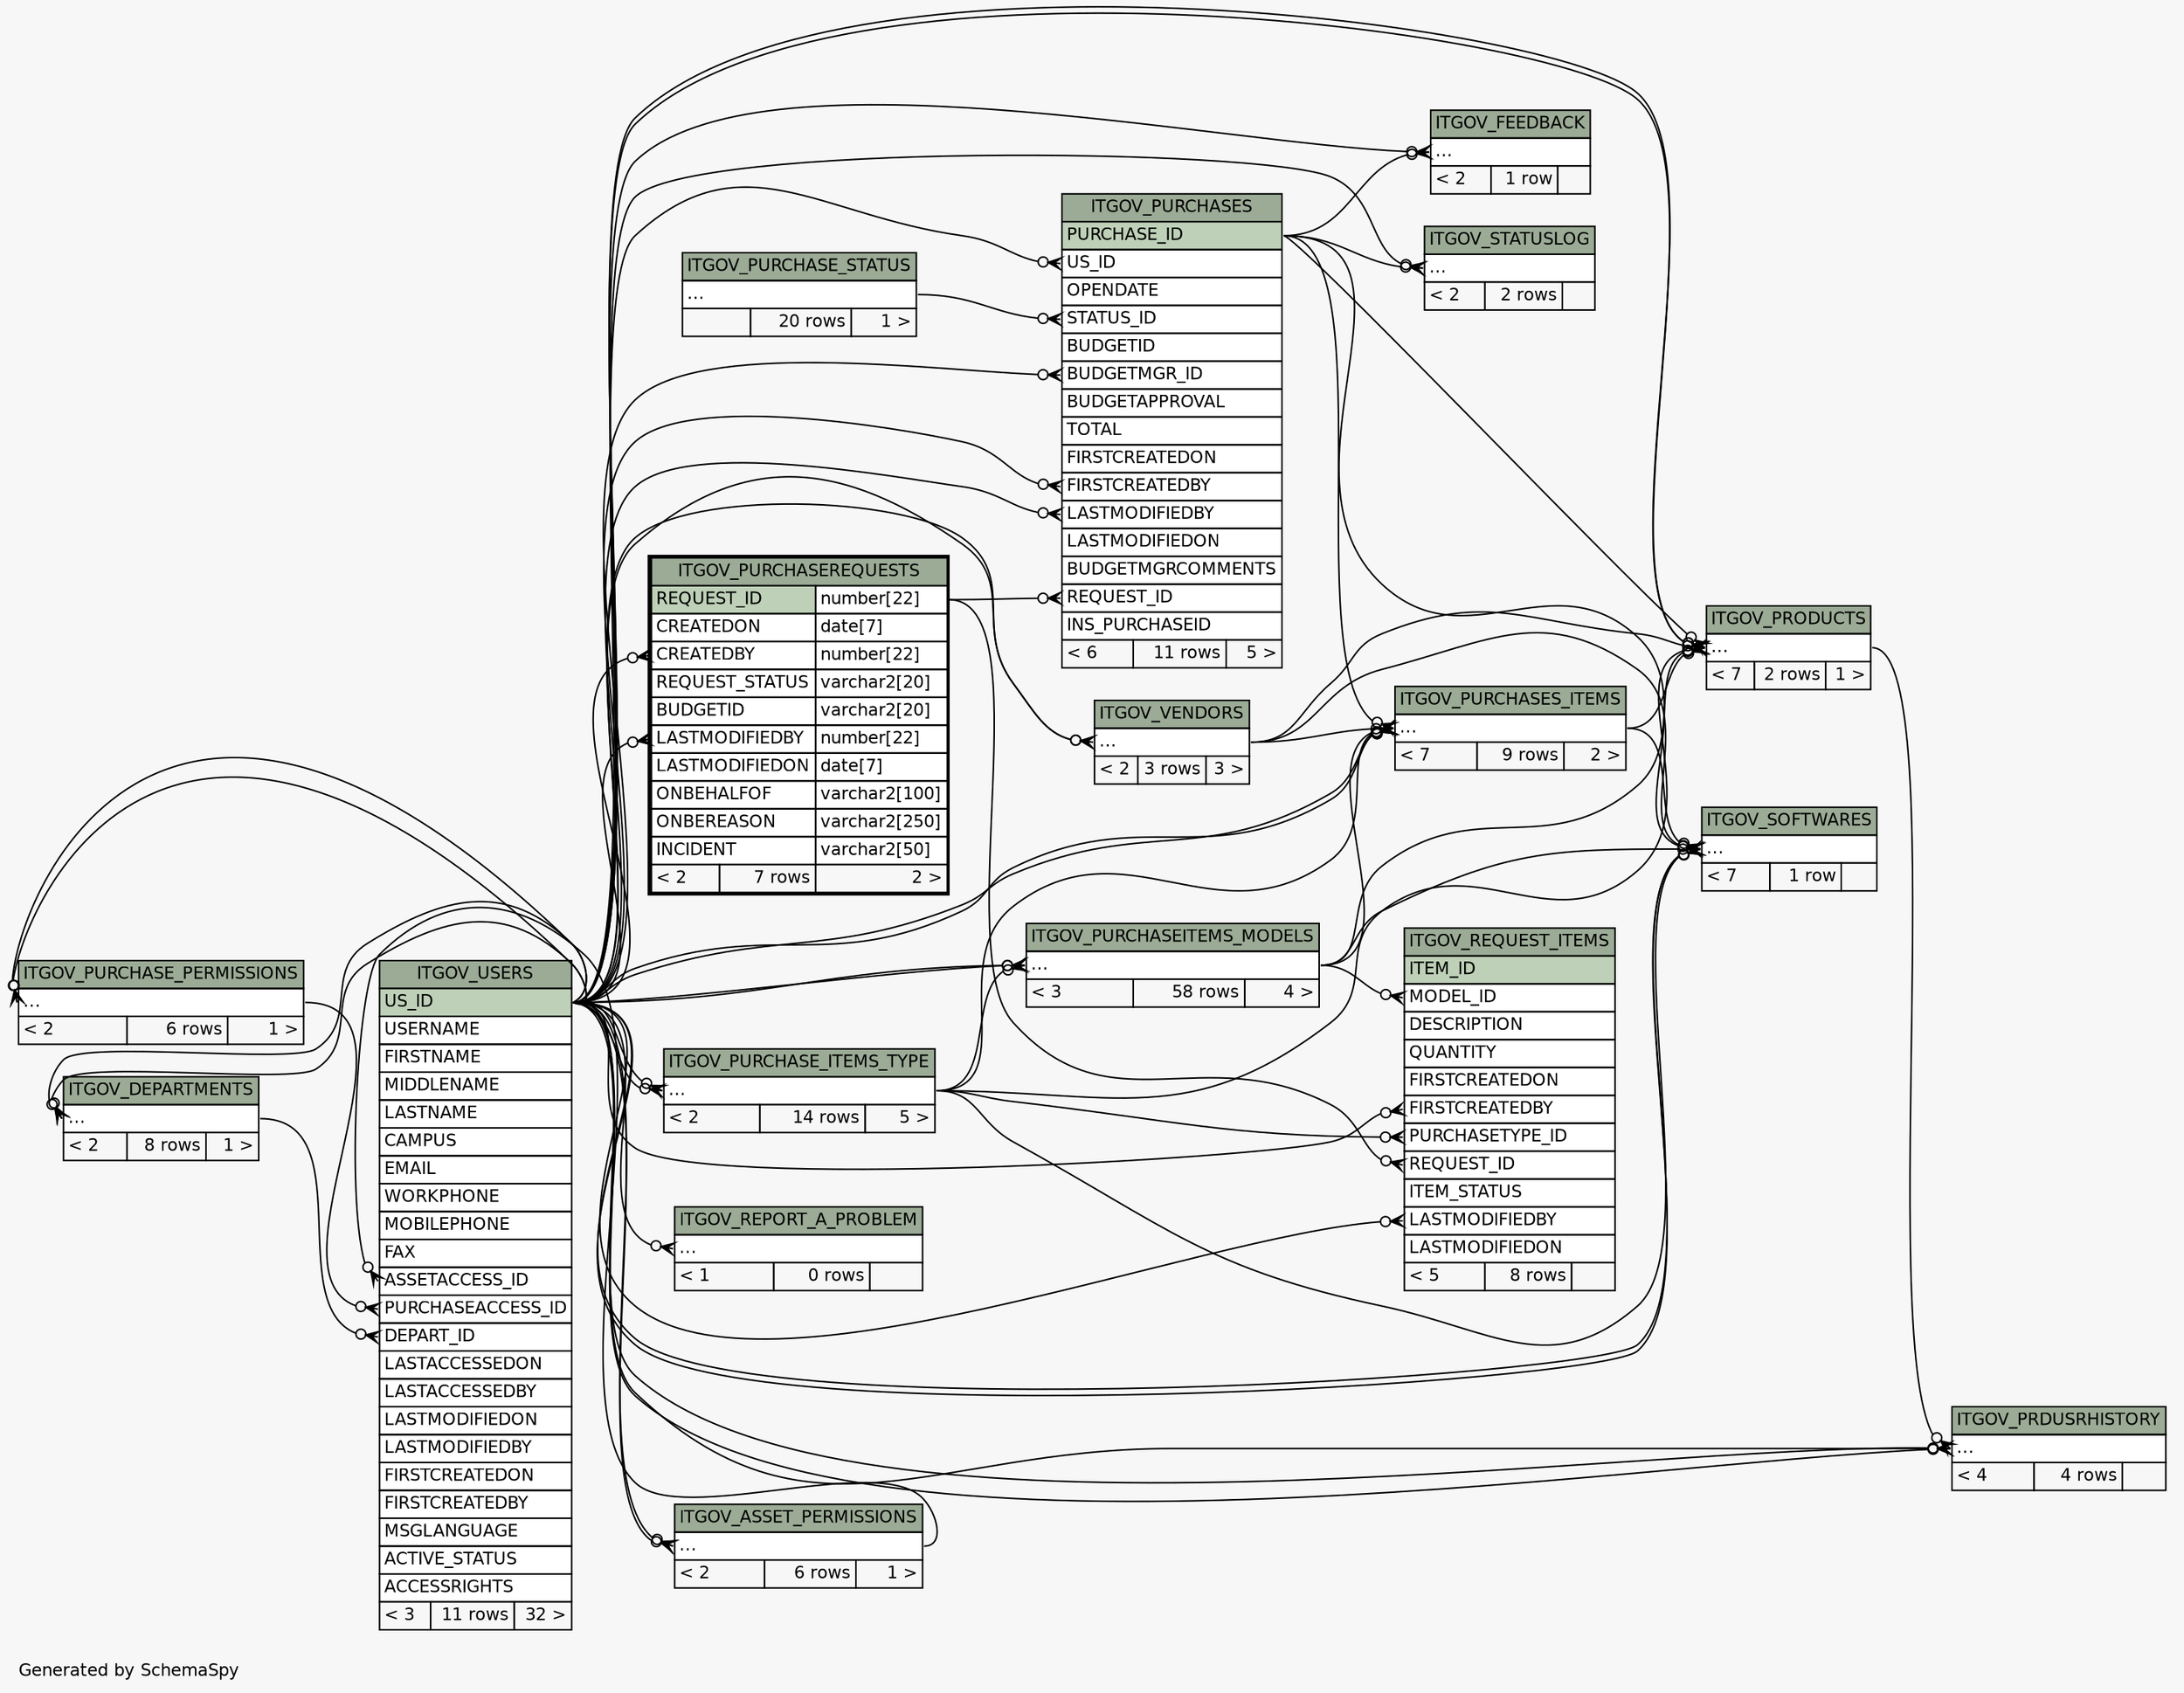 // dot 2.28.0 on Windows 7 6.1
// SchemaSpy rev 590
digraph "twoDegreesRelationshipsDiagram" {
  graph [
    rankdir="RL"
    bgcolor="#f7f7f7"
    label="\nGenerated by SchemaSpy"
    labeljust="l"
    nodesep="0.18"
    ranksep="0.46"
    fontname="Helvetica"
    fontsize="11"
  ];
  node [
    fontname="Helvetica"
    fontsize="11"
    shape="plaintext"
  ];
  edge [
    arrowsize="0.8"
  ];
  "ITGOV_ASSET_PERMISSIONS":"elipses":w -> "ITGOV_USERS":"US_ID":e [arrowhead=none dir=back arrowtail=crowodot];
  "ITGOV_ASSET_PERMISSIONS":"elipses":w -> "ITGOV_USERS":"US_ID":e [arrowhead=none dir=back arrowtail=crowodot];
  "ITGOV_DEPARTMENTS":"elipses":w -> "ITGOV_USERS":"US_ID":e [arrowhead=none dir=back arrowtail=crowodot];
  "ITGOV_DEPARTMENTS":"elipses":w -> "ITGOV_USERS":"US_ID":e [arrowhead=none dir=back arrowtail=crowodot];
  "ITGOV_FEEDBACK":"elipses":w -> "ITGOV_PURCHASES":"PURCHASE_ID":e [arrowhead=none dir=back arrowtail=crowodot];
  "ITGOV_FEEDBACK":"elipses":w -> "ITGOV_USERS":"US_ID":e [arrowhead=none dir=back arrowtail=crowodot];
  "ITGOV_PRDUSRHISTORY":"elipses":w -> "ITGOV_USERS":"US_ID":e [arrowhead=none dir=back arrowtail=crowodot];
  "ITGOV_PRDUSRHISTORY":"elipses":w -> "ITGOV_USERS":"US_ID":e [arrowhead=none dir=back arrowtail=crowodot];
  "ITGOV_PRDUSRHISTORY":"elipses":w -> "ITGOV_PRODUCTS":"elipses":e [arrowhead=none dir=back arrowtail=crowodot];
  "ITGOV_PRDUSRHISTORY":"elipses":w -> "ITGOV_USERS":"US_ID":e [arrowhead=none dir=back arrowtail=crowodot];
  "ITGOV_PRODUCTS":"elipses":w -> "ITGOV_USERS":"US_ID":e [arrowhead=none dir=back arrowtail=crowodot];
  "ITGOV_PRODUCTS":"elipses":w -> "ITGOV_USERS":"US_ID":e [arrowhead=none dir=back arrowtail=crowodot];
  "ITGOV_PRODUCTS":"elipses":w -> "ITGOV_PURCHASEITEMS_MODELS":"elipses":e [arrowhead=none dir=back arrowtail=crowodot];
  "ITGOV_PRODUCTS":"elipses":w -> "ITGOV_PURCHASES":"PURCHASE_ID":e [arrowhead=none dir=back arrowtail=crowodot];
  "ITGOV_PRODUCTS":"elipses":w -> "ITGOV_PURCHASES_ITEMS":"elipses":e [arrowhead=none dir=back arrowtail=crowodot];
  "ITGOV_PRODUCTS":"elipses":w -> "ITGOV_PURCHASE_ITEMS_TYPE":"elipses":e [arrowhead=none dir=back arrowtail=crowodot];
  "ITGOV_PRODUCTS":"elipses":w -> "ITGOV_VENDORS":"elipses":e [arrowhead=none dir=back arrowtail=crowodot];
  "ITGOV_PURCHASE_ITEMS_TYPE":"elipses":w -> "ITGOV_USERS":"US_ID":e [arrowhead=none dir=back arrowtail=crowodot];
  "ITGOV_PURCHASE_ITEMS_TYPE":"elipses":w -> "ITGOV_USERS":"US_ID":e [arrowhead=none dir=back arrowtail=crowodot];
  "ITGOV_PURCHASE_PERMISSIONS":"elipses":w -> "ITGOV_USERS":"US_ID":e [arrowhead=none dir=back arrowtail=crowodot];
  "ITGOV_PURCHASE_PERMISSIONS":"elipses":w -> "ITGOV_USERS":"US_ID":e [arrowhead=none dir=back arrowtail=crowodot];
  "ITGOV_PURCHASEITEMS_MODELS":"elipses":w -> "ITGOV_USERS":"US_ID":e [arrowhead=none dir=back arrowtail=crowodot];
  "ITGOV_PURCHASEITEMS_MODELS":"elipses":w -> "ITGOV_USERS":"US_ID":e [arrowhead=none dir=back arrowtail=crowodot];
  "ITGOV_PURCHASEITEMS_MODELS":"elipses":w -> "ITGOV_PURCHASE_ITEMS_TYPE":"elipses":e [arrowhead=none dir=back arrowtail=crowodot];
  "ITGOV_PURCHASEREQUESTS":"CREATEDBY":w -> "ITGOV_USERS":"US_ID":e [arrowhead=none dir=back arrowtail=crowodot];
  "ITGOV_PURCHASEREQUESTS":"LASTMODIFIEDBY":w -> "ITGOV_USERS":"US_ID":e [arrowhead=none dir=back arrowtail=crowodot];
  "ITGOV_PURCHASES":"BUDGETMGR_ID":w -> "ITGOV_USERS":"US_ID":e [arrowhead=none dir=back arrowtail=crowodot];
  "ITGOV_PURCHASES":"FIRSTCREATEDBY":w -> "ITGOV_USERS":"US_ID":e [arrowhead=none dir=back arrowtail=crowodot];
  "ITGOV_PURCHASES":"LASTMODIFIEDBY":w -> "ITGOV_USERS":"US_ID":e [arrowhead=none dir=back arrowtail=crowodot];
  "ITGOV_PURCHASES":"REQUEST_ID":w -> "ITGOV_PURCHASEREQUESTS":"REQUEST_ID.type":e [arrowhead=none dir=back arrowtail=crowodot];
  "ITGOV_PURCHASES":"STATUS_ID":w -> "ITGOV_PURCHASE_STATUS":"elipses":e [arrowhead=none dir=back arrowtail=crowodot];
  "ITGOV_PURCHASES":"US_ID":w -> "ITGOV_USERS":"US_ID":e [arrowhead=none dir=back arrowtail=crowodot];
  "ITGOV_PURCHASES_ITEMS":"elipses":w -> "ITGOV_USERS":"US_ID":e [arrowhead=none dir=back arrowtail=crowodot];
  "ITGOV_PURCHASES_ITEMS":"elipses":w -> "ITGOV_USERS":"US_ID":e [arrowhead=none dir=back arrowtail=crowodot];
  "ITGOV_PURCHASES_ITEMS":"elipses":w -> "ITGOV_PURCHASEITEMS_MODELS":"elipses":e [arrowhead=none dir=back arrowtail=crowodot];
  "ITGOV_PURCHASES_ITEMS":"elipses":w -> "ITGOV_PURCHASES":"PURCHASE_ID":e [arrowhead=none dir=back arrowtail=crowodot];
  "ITGOV_PURCHASES_ITEMS":"elipses":w -> "ITGOV_PURCHASE_ITEMS_TYPE":"elipses":e [arrowhead=none dir=back arrowtail=crowodot];
  "ITGOV_PURCHASES_ITEMS":"elipses":w -> "ITGOV_VENDORS":"elipses":e [arrowhead=none dir=back arrowtail=crowodot];
  "ITGOV_REPORT_A_PROBLEM":"elipses":w -> "ITGOV_USERS":"US_ID":e [arrowhead=none dir=back arrowtail=crowodot];
  "ITGOV_REQUEST_ITEMS":"FIRSTCREATEDBY":w -> "ITGOV_USERS":"US_ID":e [arrowhead=none dir=back arrowtail=crowodot];
  "ITGOV_REQUEST_ITEMS":"LASTMODIFIEDBY":w -> "ITGOV_USERS":"US_ID":e [arrowhead=none dir=back arrowtail=crowodot];
  "ITGOV_REQUEST_ITEMS":"MODEL_ID":w -> "ITGOV_PURCHASEITEMS_MODELS":"elipses":e [arrowhead=none dir=back arrowtail=crowodot];
  "ITGOV_REQUEST_ITEMS":"PURCHASETYPE_ID":w -> "ITGOV_PURCHASE_ITEMS_TYPE":"elipses":e [arrowhead=none dir=back arrowtail=crowodot];
  "ITGOV_REQUEST_ITEMS":"REQUEST_ID":w -> "ITGOV_PURCHASEREQUESTS":"REQUEST_ID.type":e [arrowhead=none dir=back arrowtail=crowodot];
  "ITGOV_SOFTWARES":"elipses":w -> "ITGOV_USERS":"US_ID":e [arrowhead=none dir=back arrowtail=crowodot];
  "ITGOV_SOFTWARES":"elipses":w -> "ITGOV_USERS":"US_ID":e [arrowhead=none dir=back arrowtail=crowodot];
  "ITGOV_SOFTWARES":"elipses":w -> "ITGOV_PURCHASEITEMS_MODELS":"elipses":e [arrowhead=none dir=back arrowtail=crowodot];
  "ITGOV_SOFTWARES":"elipses":w -> "ITGOV_PURCHASES":"PURCHASE_ID":e [arrowhead=none dir=back arrowtail=crowodot];
  "ITGOV_SOFTWARES":"elipses":w -> "ITGOV_PURCHASES_ITEMS":"elipses":e [arrowhead=none dir=back arrowtail=crowodot];
  "ITGOV_SOFTWARES":"elipses":w -> "ITGOV_PURCHASE_ITEMS_TYPE":"elipses":e [arrowhead=none dir=back arrowtail=crowodot];
  "ITGOV_SOFTWARES":"elipses":w -> "ITGOV_VENDORS":"elipses":e [arrowhead=none dir=back arrowtail=crowodot];
  "ITGOV_STATUSLOG":"elipses":w -> "ITGOV_USERS":"US_ID":e [arrowhead=none dir=back arrowtail=crowodot];
  "ITGOV_STATUSLOG":"elipses":w -> "ITGOV_PURCHASES":"PURCHASE_ID":e [arrowhead=none dir=back arrowtail=crowodot];
  "ITGOV_USERS":"ASSETACCESS_ID":w -> "ITGOV_ASSET_PERMISSIONS":"elipses":e [arrowhead=none dir=back arrowtail=crowodot];
  "ITGOV_USERS":"DEPART_ID":w -> "ITGOV_DEPARTMENTS":"elipses":e [arrowhead=none dir=back arrowtail=crowodot];
  "ITGOV_USERS":"PURCHASEACCESS_ID":w -> "ITGOV_PURCHASE_PERMISSIONS":"elipses":e [arrowhead=none dir=back arrowtail=crowodot];
  "ITGOV_VENDORS":"elipses":w -> "ITGOV_USERS":"US_ID":e [arrowhead=none dir=back arrowtail=crowodot];
  "ITGOV_VENDORS":"elipses":w -> "ITGOV_USERS":"US_ID":e [arrowhead=none dir=back arrowtail=crowodot];
  "ITGOV_ASSET_PERMISSIONS" [
    label=<
    <TABLE BORDER="0" CELLBORDER="1" CELLSPACING="0" BGCOLOR="#ffffff">
      <TR><TD COLSPAN="3" BGCOLOR="#9bab96" ALIGN="CENTER">ITGOV_ASSET_PERMISSIONS</TD></TR>
      <TR><TD PORT="elipses" COLSPAN="3" ALIGN="LEFT">...</TD></TR>
      <TR><TD ALIGN="LEFT" BGCOLOR="#f7f7f7">&lt; 2</TD><TD ALIGN="RIGHT" BGCOLOR="#f7f7f7">6 rows</TD><TD ALIGN="RIGHT" BGCOLOR="#f7f7f7">1 &gt;</TD></TR>
    </TABLE>>
    URL="ITGOV_ASSET_PERMISSIONS.html"
    tooltip="ITGOV_ASSET_PERMISSIONS"
  ];
  "ITGOV_DEPARTMENTS" [
    label=<
    <TABLE BORDER="0" CELLBORDER="1" CELLSPACING="0" BGCOLOR="#ffffff">
      <TR><TD COLSPAN="3" BGCOLOR="#9bab96" ALIGN="CENTER">ITGOV_DEPARTMENTS</TD></TR>
      <TR><TD PORT="elipses" COLSPAN="3" ALIGN="LEFT">...</TD></TR>
      <TR><TD ALIGN="LEFT" BGCOLOR="#f7f7f7">&lt; 2</TD><TD ALIGN="RIGHT" BGCOLOR="#f7f7f7">8 rows</TD><TD ALIGN="RIGHT" BGCOLOR="#f7f7f7">1 &gt;</TD></TR>
    </TABLE>>
    URL="ITGOV_DEPARTMENTS.html"
    tooltip="ITGOV_DEPARTMENTS"
  ];
  "ITGOV_FEEDBACK" [
    label=<
    <TABLE BORDER="0" CELLBORDER="1" CELLSPACING="0" BGCOLOR="#ffffff">
      <TR><TD COLSPAN="3" BGCOLOR="#9bab96" ALIGN="CENTER">ITGOV_FEEDBACK</TD></TR>
      <TR><TD PORT="elipses" COLSPAN="3" ALIGN="LEFT">...</TD></TR>
      <TR><TD ALIGN="LEFT" BGCOLOR="#f7f7f7">&lt; 2</TD><TD ALIGN="RIGHT" BGCOLOR="#f7f7f7">1 row</TD><TD ALIGN="RIGHT" BGCOLOR="#f7f7f7">  </TD></TR>
    </TABLE>>
    URL="ITGOV_FEEDBACK.html"
    tooltip="ITGOV_FEEDBACK"
  ];
  "ITGOV_PRDUSRHISTORY" [
    label=<
    <TABLE BORDER="0" CELLBORDER="1" CELLSPACING="0" BGCOLOR="#ffffff">
      <TR><TD COLSPAN="3" BGCOLOR="#9bab96" ALIGN="CENTER">ITGOV_PRDUSRHISTORY</TD></TR>
      <TR><TD PORT="elipses" COLSPAN="3" ALIGN="LEFT">...</TD></TR>
      <TR><TD ALIGN="LEFT" BGCOLOR="#f7f7f7">&lt; 4</TD><TD ALIGN="RIGHT" BGCOLOR="#f7f7f7">4 rows</TD><TD ALIGN="RIGHT" BGCOLOR="#f7f7f7">  </TD></TR>
    </TABLE>>
    URL="ITGOV_PRDUSRHISTORY.html"
    tooltip="ITGOV_PRDUSRHISTORY"
  ];
  "ITGOV_PRODUCTS" [
    label=<
    <TABLE BORDER="0" CELLBORDER="1" CELLSPACING="0" BGCOLOR="#ffffff">
      <TR><TD COLSPAN="3" BGCOLOR="#9bab96" ALIGN="CENTER">ITGOV_PRODUCTS</TD></TR>
      <TR><TD PORT="elipses" COLSPAN="3" ALIGN="LEFT">...</TD></TR>
      <TR><TD ALIGN="LEFT" BGCOLOR="#f7f7f7">&lt; 7</TD><TD ALIGN="RIGHT" BGCOLOR="#f7f7f7">2 rows</TD><TD ALIGN="RIGHT" BGCOLOR="#f7f7f7">1 &gt;</TD></TR>
    </TABLE>>
    URL="ITGOV_PRODUCTS.html"
    tooltip="ITGOV_PRODUCTS"
  ];
  "ITGOV_PURCHASE_ITEMS_TYPE" [
    label=<
    <TABLE BORDER="0" CELLBORDER="1" CELLSPACING="0" BGCOLOR="#ffffff">
      <TR><TD COLSPAN="3" BGCOLOR="#9bab96" ALIGN="CENTER">ITGOV_PURCHASE_ITEMS_TYPE</TD></TR>
      <TR><TD PORT="elipses" COLSPAN="3" ALIGN="LEFT">...</TD></TR>
      <TR><TD ALIGN="LEFT" BGCOLOR="#f7f7f7">&lt; 2</TD><TD ALIGN="RIGHT" BGCOLOR="#f7f7f7">14 rows</TD><TD ALIGN="RIGHT" BGCOLOR="#f7f7f7">5 &gt;</TD></TR>
    </TABLE>>
    URL="ITGOV_PURCHASE_ITEMS_TYPE.html"
    tooltip="ITGOV_PURCHASE_ITEMS_TYPE"
  ];
  "ITGOV_PURCHASE_PERMISSIONS" [
    label=<
    <TABLE BORDER="0" CELLBORDER="1" CELLSPACING="0" BGCOLOR="#ffffff">
      <TR><TD COLSPAN="3" BGCOLOR="#9bab96" ALIGN="CENTER">ITGOV_PURCHASE_PERMISSIONS</TD></TR>
      <TR><TD PORT="elipses" COLSPAN="3" ALIGN="LEFT">...</TD></TR>
      <TR><TD ALIGN="LEFT" BGCOLOR="#f7f7f7">&lt; 2</TD><TD ALIGN="RIGHT" BGCOLOR="#f7f7f7">6 rows</TD><TD ALIGN="RIGHT" BGCOLOR="#f7f7f7">1 &gt;</TD></TR>
    </TABLE>>
    URL="ITGOV_PURCHASE_PERMISSIONS.html"
    tooltip="ITGOV_PURCHASE_PERMISSIONS"
  ];
  "ITGOV_PURCHASE_STATUS" [
    label=<
    <TABLE BORDER="0" CELLBORDER="1" CELLSPACING="0" BGCOLOR="#ffffff">
      <TR><TD COLSPAN="3" BGCOLOR="#9bab96" ALIGN="CENTER">ITGOV_PURCHASE_STATUS</TD></TR>
      <TR><TD PORT="elipses" COLSPAN="3" ALIGN="LEFT">...</TD></TR>
      <TR><TD ALIGN="LEFT" BGCOLOR="#f7f7f7">  </TD><TD ALIGN="RIGHT" BGCOLOR="#f7f7f7">20 rows</TD><TD ALIGN="RIGHT" BGCOLOR="#f7f7f7">1 &gt;</TD></TR>
    </TABLE>>
    URL="ITGOV_PURCHASE_STATUS.html"
    tooltip="ITGOV_PURCHASE_STATUS"
  ];
  "ITGOV_PURCHASEITEMS_MODELS" [
    label=<
    <TABLE BORDER="0" CELLBORDER="1" CELLSPACING="0" BGCOLOR="#ffffff">
      <TR><TD COLSPAN="3" BGCOLOR="#9bab96" ALIGN="CENTER">ITGOV_PURCHASEITEMS_MODELS</TD></TR>
      <TR><TD PORT="elipses" COLSPAN="3" ALIGN="LEFT">...</TD></TR>
      <TR><TD ALIGN="LEFT" BGCOLOR="#f7f7f7">&lt; 3</TD><TD ALIGN="RIGHT" BGCOLOR="#f7f7f7">58 rows</TD><TD ALIGN="RIGHT" BGCOLOR="#f7f7f7">4 &gt;</TD></TR>
    </TABLE>>
    URL="ITGOV_PURCHASEITEMS_MODELS.html"
    tooltip="ITGOV_PURCHASEITEMS_MODELS"
  ];
  "ITGOV_PURCHASEREQUESTS" [
    label=<
    <TABLE BORDER="2" CELLBORDER="1" CELLSPACING="0" BGCOLOR="#ffffff">
      <TR><TD COLSPAN="3" BGCOLOR="#9bab96" ALIGN="CENTER">ITGOV_PURCHASEREQUESTS</TD></TR>
      <TR><TD PORT="REQUEST_ID" COLSPAN="2" BGCOLOR="#bed1b8" ALIGN="LEFT">REQUEST_ID</TD><TD PORT="REQUEST_ID.type" ALIGN="LEFT">number[22]</TD></TR>
      <TR><TD PORT="CREATEDON" COLSPAN="2" ALIGN="LEFT">CREATEDON</TD><TD PORT="CREATEDON.type" ALIGN="LEFT">date[7]</TD></TR>
      <TR><TD PORT="CREATEDBY" COLSPAN="2" ALIGN="LEFT">CREATEDBY</TD><TD PORT="CREATEDBY.type" ALIGN="LEFT">number[22]</TD></TR>
      <TR><TD PORT="REQUEST_STATUS" COLSPAN="2" ALIGN="LEFT">REQUEST_STATUS</TD><TD PORT="REQUEST_STATUS.type" ALIGN="LEFT">varchar2[20]</TD></TR>
      <TR><TD PORT="BUDGETID" COLSPAN="2" ALIGN="LEFT">BUDGETID</TD><TD PORT="BUDGETID.type" ALIGN="LEFT">varchar2[20]</TD></TR>
      <TR><TD PORT="LASTMODIFIEDBY" COLSPAN="2" ALIGN="LEFT">LASTMODIFIEDBY</TD><TD PORT="LASTMODIFIEDBY.type" ALIGN="LEFT">number[22]</TD></TR>
      <TR><TD PORT="LASTMODIFIEDON" COLSPAN="2" ALIGN="LEFT">LASTMODIFIEDON</TD><TD PORT="LASTMODIFIEDON.type" ALIGN="LEFT">date[7]</TD></TR>
      <TR><TD PORT="ONBEHALFOF" COLSPAN="2" ALIGN="LEFT">ONBEHALFOF</TD><TD PORT="ONBEHALFOF.type" ALIGN="LEFT">varchar2[100]</TD></TR>
      <TR><TD PORT="ONBEREASON" COLSPAN="2" ALIGN="LEFT">ONBEREASON</TD><TD PORT="ONBEREASON.type" ALIGN="LEFT">varchar2[250]</TD></TR>
      <TR><TD PORT="INCIDENT" COLSPAN="2" ALIGN="LEFT">INCIDENT</TD><TD PORT="INCIDENT.type" ALIGN="LEFT">varchar2[50]</TD></TR>
      <TR><TD ALIGN="LEFT" BGCOLOR="#f7f7f7">&lt; 2</TD><TD ALIGN="RIGHT" BGCOLOR="#f7f7f7">7 rows</TD><TD ALIGN="RIGHT" BGCOLOR="#f7f7f7">2 &gt;</TD></TR>
    </TABLE>>
    URL="ITGOV_PURCHASEREQUESTS.html"
    tooltip="ITGOV_PURCHASEREQUESTS"
  ];
  "ITGOV_PURCHASES" [
    label=<
    <TABLE BORDER="0" CELLBORDER="1" CELLSPACING="0" BGCOLOR="#ffffff">
      <TR><TD COLSPAN="3" BGCOLOR="#9bab96" ALIGN="CENTER">ITGOV_PURCHASES</TD></TR>
      <TR><TD PORT="PURCHASE_ID" COLSPAN="3" BGCOLOR="#bed1b8" ALIGN="LEFT">PURCHASE_ID</TD></TR>
      <TR><TD PORT="US_ID" COLSPAN="3" ALIGN="LEFT">US_ID</TD></TR>
      <TR><TD PORT="OPENDATE" COLSPAN="3" ALIGN="LEFT">OPENDATE</TD></TR>
      <TR><TD PORT="STATUS_ID" COLSPAN="3" ALIGN="LEFT">STATUS_ID</TD></TR>
      <TR><TD PORT="BUDGETID" COLSPAN="3" ALIGN="LEFT">BUDGETID</TD></TR>
      <TR><TD PORT="BUDGETMGR_ID" COLSPAN="3" ALIGN="LEFT">BUDGETMGR_ID</TD></TR>
      <TR><TD PORT="BUDGETAPPROVAL" COLSPAN="3" ALIGN="LEFT">BUDGETAPPROVAL</TD></TR>
      <TR><TD PORT="TOTAL" COLSPAN="3" ALIGN="LEFT">TOTAL</TD></TR>
      <TR><TD PORT="FIRSTCREATEDON" COLSPAN="3" ALIGN="LEFT">FIRSTCREATEDON</TD></TR>
      <TR><TD PORT="FIRSTCREATEDBY" COLSPAN="3" ALIGN="LEFT">FIRSTCREATEDBY</TD></TR>
      <TR><TD PORT="LASTMODIFIEDBY" COLSPAN="3" ALIGN="LEFT">LASTMODIFIEDBY</TD></TR>
      <TR><TD PORT="LASTMODIFIEDON" COLSPAN="3" ALIGN="LEFT">LASTMODIFIEDON</TD></TR>
      <TR><TD PORT="BUDGETMGRCOMMENTS" COLSPAN="3" ALIGN="LEFT">BUDGETMGRCOMMENTS</TD></TR>
      <TR><TD PORT="REQUEST_ID" COLSPAN="3" ALIGN="LEFT">REQUEST_ID</TD></TR>
      <TR><TD PORT="INS_PURCHASEID" COLSPAN="3" ALIGN="LEFT">INS_PURCHASEID</TD></TR>
      <TR><TD ALIGN="LEFT" BGCOLOR="#f7f7f7">&lt; 6</TD><TD ALIGN="RIGHT" BGCOLOR="#f7f7f7">11 rows</TD><TD ALIGN="RIGHT" BGCOLOR="#f7f7f7">5 &gt;</TD></TR>
    </TABLE>>
    URL="ITGOV_PURCHASES.html"
    tooltip="ITGOV_PURCHASES"
  ];
  "ITGOV_PURCHASES_ITEMS" [
    label=<
    <TABLE BORDER="0" CELLBORDER="1" CELLSPACING="0" BGCOLOR="#ffffff">
      <TR><TD COLSPAN="3" BGCOLOR="#9bab96" ALIGN="CENTER">ITGOV_PURCHASES_ITEMS</TD></TR>
      <TR><TD PORT="elipses" COLSPAN="3" ALIGN="LEFT">...</TD></TR>
      <TR><TD ALIGN="LEFT" BGCOLOR="#f7f7f7">&lt; 7</TD><TD ALIGN="RIGHT" BGCOLOR="#f7f7f7">9 rows</TD><TD ALIGN="RIGHT" BGCOLOR="#f7f7f7">2 &gt;</TD></TR>
    </TABLE>>
    URL="ITGOV_PURCHASES_ITEMS.html"
    tooltip="ITGOV_PURCHASES_ITEMS"
  ];
  "ITGOV_REPORT_A_PROBLEM" [
    label=<
    <TABLE BORDER="0" CELLBORDER="1" CELLSPACING="0" BGCOLOR="#ffffff">
      <TR><TD COLSPAN="3" BGCOLOR="#9bab96" ALIGN="CENTER">ITGOV_REPORT_A_PROBLEM</TD></TR>
      <TR><TD PORT="elipses" COLSPAN="3" ALIGN="LEFT">...</TD></TR>
      <TR><TD ALIGN="LEFT" BGCOLOR="#f7f7f7">&lt; 1</TD><TD ALIGN="RIGHT" BGCOLOR="#f7f7f7">0 rows</TD><TD ALIGN="RIGHT" BGCOLOR="#f7f7f7">  </TD></TR>
    </TABLE>>
    URL="ITGOV_REPORT_A_PROBLEM.html"
    tooltip="ITGOV_REPORT_A_PROBLEM"
  ];
  "ITGOV_REQUEST_ITEMS" [
    label=<
    <TABLE BORDER="0" CELLBORDER="1" CELLSPACING="0" BGCOLOR="#ffffff">
      <TR><TD COLSPAN="3" BGCOLOR="#9bab96" ALIGN="CENTER">ITGOV_REQUEST_ITEMS</TD></TR>
      <TR><TD PORT="ITEM_ID" COLSPAN="3" BGCOLOR="#bed1b8" ALIGN="LEFT">ITEM_ID</TD></TR>
      <TR><TD PORT="MODEL_ID" COLSPAN="3" ALIGN="LEFT">MODEL_ID</TD></TR>
      <TR><TD PORT="DESCRIPTION" COLSPAN="3" ALIGN="LEFT">DESCRIPTION</TD></TR>
      <TR><TD PORT="QUANTITY" COLSPAN="3" ALIGN="LEFT">QUANTITY</TD></TR>
      <TR><TD PORT="FIRSTCREATEDON" COLSPAN="3" ALIGN="LEFT">FIRSTCREATEDON</TD></TR>
      <TR><TD PORT="FIRSTCREATEDBY" COLSPAN="3" ALIGN="LEFT">FIRSTCREATEDBY</TD></TR>
      <TR><TD PORT="PURCHASETYPE_ID" COLSPAN="3" ALIGN="LEFT">PURCHASETYPE_ID</TD></TR>
      <TR><TD PORT="REQUEST_ID" COLSPAN="3" ALIGN="LEFT">REQUEST_ID</TD></TR>
      <TR><TD PORT="ITEM_STATUS" COLSPAN="3" ALIGN="LEFT">ITEM_STATUS</TD></TR>
      <TR><TD PORT="LASTMODIFIEDBY" COLSPAN="3" ALIGN="LEFT">LASTMODIFIEDBY</TD></TR>
      <TR><TD PORT="LASTMODIFIEDON" COLSPAN="3" ALIGN="LEFT">LASTMODIFIEDON</TD></TR>
      <TR><TD ALIGN="LEFT" BGCOLOR="#f7f7f7">&lt; 5</TD><TD ALIGN="RIGHT" BGCOLOR="#f7f7f7">8 rows</TD><TD ALIGN="RIGHT" BGCOLOR="#f7f7f7">  </TD></TR>
    </TABLE>>
    URL="ITGOV_REQUEST_ITEMS.html"
    tooltip="ITGOV_REQUEST_ITEMS"
  ];
  "ITGOV_SOFTWARES" [
    label=<
    <TABLE BORDER="0" CELLBORDER="1" CELLSPACING="0" BGCOLOR="#ffffff">
      <TR><TD COLSPAN="3" BGCOLOR="#9bab96" ALIGN="CENTER">ITGOV_SOFTWARES</TD></TR>
      <TR><TD PORT="elipses" COLSPAN="3" ALIGN="LEFT">...</TD></TR>
      <TR><TD ALIGN="LEFT" BGCOLOR="#f7f7f7">&lt; 7</TD><TD ALIGN="RIGHT" BGCOLOR="#f7f7f7">1 row</TD><TD ALIGN="RIGHT" BGCOLOR="#f7f7f7">  </TD></TR>
    </TABLE>>
    URL="ITGOV_SOFTWARES.html"
    tooltip="ITGOV_SOFTWARES"
  ];
  "ITGOV_STATUSLOG" [
    label=<
    <TABLE BORDER="0" CELLBORDER="1" CELLSPACING="0" BGCOLOR="#ffffff">
      <TR><TD COLSPAN="3" BGCOLOR="#9bab96" ALIGN="CENTER">ITGOV_STATUSLOG</TD></TR>
      <TR><TD PORT="elipses" COLSPAN="3" ALIGN="LEFT">...</TD></TR>
      <TR><TD ALIGN="LEFT" BGCOLOR="#f7f7f7">&lt; 2</TD><TD ALIGN="RIGHT" BGCOLOR="#f7f7f7">2 rows</TD><TD ALIGN="RIGHT" BGCOLOR="#f7f7f7">  </TD></TR>
    </TABLE>>
    URL="ITGOV_STATUSLOG.html"
    tooltip="ITGOV_STATUSLOG"
  ];
  "ITGOV_USERS" [
    label=<
    <TABLE BORDER="0" CELLBORDER="1" CELLSPACING="0" BGCOLOR="#ffffff">
      <TR><TD COLSPAN="3" BGCOLOR="#9bab96" ALIGN="CENTER">ITGOV_USERS</TD></TR>
      <TR><TD PORT="US_ID" COLSPAN="3" BGCOLOR="#bed1b8" ALIGN="LEFT">US_ID</TD></TR>
      <TR><TD PORT="USERNAME" COLSPAN="3" ALIGN="LEFT">USERNAME</TD></TR>
      <TR><TD PORT="FIRSTNAME" COLSPAN="3" ALIGN="LEFT">FIRSTNAME</TD></TR>
      <TR><TD PORT="MIDDLENAME" COLSPAN="3" ALIGN="LEFT">MIDDLENAME</TD></TR>
      <TR><TD PORT="LASTNAME" COLSPAN="3" ALIGN="LEFT">LASTNAME</TD></TR>
      <TR><TD PORT="CAMPUS" COLSPAN="3" ALIGN="LEFT">CAMPUS</TD></TR>
      <TR><TD PORT="EMAIL" COLSPAN="3" ALIGN="LEFT">EMAIL</TD></TR>
      <TR><TD PORT="WORKPHONE" COLSPAN="3" ALIGN="LEFT">WORKPHONE</TD></TR>
      <TR><TD PORT="MOBILEPHONE" COLSPAN="3" ALIGN="LEFT">MOBILEPHONE</TD></TR>
      <TR><TD PORT="FAX" COLSPAN="3" ALIGN="LEFT">FAX</TD></TR>
      <TR><TD PORT="ASSETACCESS_ID" COLSPAN="3" ALIGN="LEFT">ASSETACCESS_ID</TD></TR>
      <TR><TD PORT="PURCHASEACCESS_ID" COLSPAN="3" ALIGN="LEFT">PURCHASEACCESS_ID</TD></TR>
      <TR><TD PORT="DEPART_ID" COLSPAN="3" ALIGN="LEFT">DEPART_ID</TD></TR>
      <TR><TD PORT="LASTACCESSEDON" COLSPAN="3" ALIGN="LEFT">LASTACCESSEDON</TD></TR>
      <TR><TD PORT="LASTACCESSEDBY" COLSPAN="3" ALIGN="LEFT">LASTACCESSEDBY</TD></TR>
      <TR><TD PORT="LASTMODIFIEDON" COLSPAN="3" ALIGN="LEFT">LASTMODIFIEDON</TD></TR>
      <TR><TD PORT="LASTMODIFIEDBY" COLSPAN="3" ALIGN="LEFT">LASTMODIFIEDBY</TD></TR>
      <TR><TD PORT="FIRSTCREATEDON" COLSPAN="3" ALIGN="LEFT">FIRSTCREATEDON</TD></TR>
      <TR><TD PORT="FIRSTCREATEDBY" COLSPAN="3" ALIGN="LEFT">FIRSTCREATEDBY</TD></TR>
      <TR><TD PORT="MSGLANGUAGE" COLSPAN="3" ALIGN="LEFT">MSGLANGUAGE</TD></TR>
      <TR><TD PORT="ACTIVE_STATUS" COLSPAN="3" ALIGN="LEFT">ACTIVE_STATUS</TD></TR>
      <TR><TD PORT="ACCESSRIGHTS" COLSPAN="3" ALIGN="LEFT">ACCESSRIGHTS</TD></TR>
      <TR><TD ALIGN="LEFT" BGCOLOR="#f7f7f7">&lt; 3</TD><TD ALIGN="RIGHT" BGCOLOR="#f7f7f7">11 rows</TD><TD ALIGN="RIGHT" BGCOLOR="#f7f7f7">32 &gt;</TD></TR>
    </TABLE>>
    URL="ITGOV_USERS.html"
    tooltip="ITGOV_USERS"
  ];
  "ITGOV_VENDORS" [
    label=<
    <TABLE BORDER="0" CELLBORDER="1" CELLSPACING="0" BGCOLOR="#ffffff">
      <TR><TD COLSPAN="3" BGCOLOR="#9bab96" ALIGN="CENTER">ITGOV_VENDORS</TD></TR>
      <TR><TD PORT="elipses" COLSPAN="3" ALIGN="LEFT">...</TD></TR>
      <TR><TD ALIGN="LEFT" BGCOLOR="#f7f7f7">&lt; 2</TD><TD ALIGN="RIGHT" BGCOLOR="#f7f7f7">3 rows</TD><TD ALIGN="RIGHT" BGCOLOR="#f7f7f7">3 &gt;</TD></TR>
    </TABLE>>
    URL="ITGOV_VENDORS.html"
    tooltip="ITGOV_VENDORS"
  ];
}
